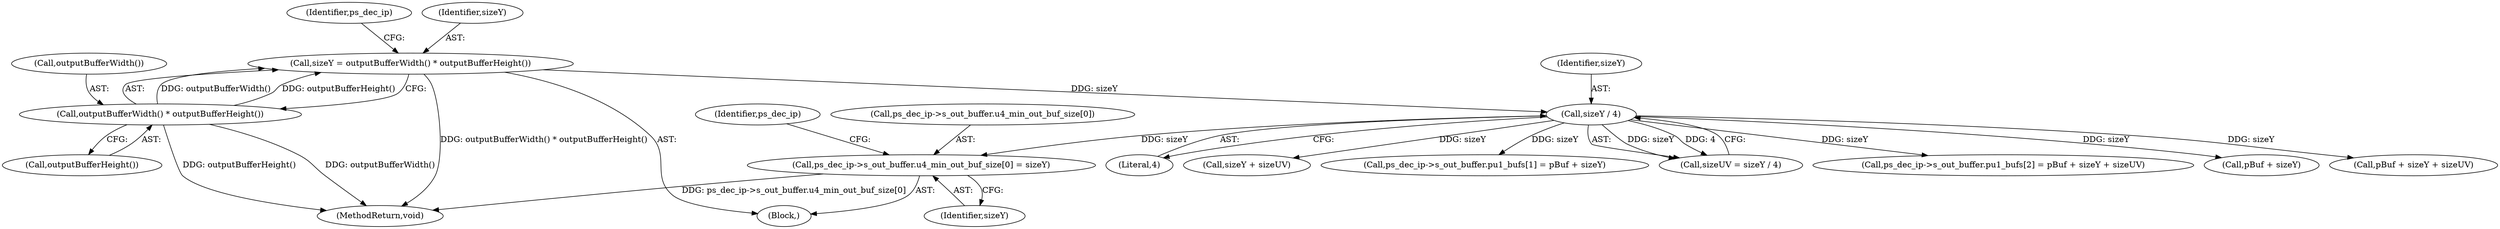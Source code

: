 digraph "0_Android_918eeaa29d99d257282fafec931b4bda0e3bae12_0@pointer" {
"1000194" [label="(Call,ps_dec_ip->s_out_buffer.u4_min_out_buf_size[0] = sizeY)"];
"1000191" [label="(Call,sizeY / 4)"];
"1000109" [label="(Call,sizeY = outputBufferWidth() * outputBufferHeight())"];
"1000111" [label="(Call,outputBufferWidth() * outputBufferHeight())"];
"1000193" [label="(Literal,4)"];
"1000118" [label="(Identifier,ps_dec_ip)"];
"1000111" [label="(Call,outputBufferWidth() * outputBufferHeight())"];
"1000113" [label="(Call,outputBufferHeight())"];
"1000251" [label="(Call,sizeY + sizeUV)"];
"1000207" [label="(Identifier,ps_dec_ip)"];
"1000202" [label="(Identifier,sizeY)"];
"1000230" [label="(Call,ps_dec_ip->s_out_buffer.pu1_bufs[1] = pBuf + sizeY)"];
"1000262" [label="(MethodReturn,void)"];
"1000189" [label="(Call,sizeUV = sizeY / 4)"];
"1000241" [label="(Call,ps_dec_ip->s_out_buffer.pu1_bufs[2] = pBuf + sizeY + sizeUV)"];
"1000110" [label="(Identifier,sizeY)"];
"1000191" [label="(Call,sizeY / 4)"];
"1000192" [label="(Identifier,sizeY)"];
"1000107" [label="(Block,)"];
"1000109" [label="(Call,sizeY = outputBufferWidth() * outputBufferHeight())"];
"1000238" [label="(Call,pBuf + sizeY)"];
"1000112" [label="(Call,outputBufferWidth())"];
"1000195" [label="(Call,ps_dec_ip->s_out_buffer.u4_min_out_buf_size[0])"];
"1000249" [label="(Call,pBuf + sizeY + sizeUV)"];
"1000194" [label="(Call,ps_dec_ip->s_out_buffer.u4_min_out_buf_size[0] = sizeY)"];
"1000194" -> "1000107"  [label="AST: "];
"1000194" -> "1000202"  [label="CFG: "];
"1000195" -> "1000194"  [label="AST: "];
"1000202" -> "1000194"  [label="AST: "];
"1000207" -> "1000194"  [label="CFG: "];
"1000194" -> "1000262"  [label="DDG: ps_dec_ip->s_out_buffer.u4_min_out_buf_size[0]"];
"1000191" -> "1000194"  [label="DDG: sizeY"];
"1000191" -> "1000189"  [label="AST: "];
"1000191" -> "1000193"  [label="CFG: "];
"1000192" -> "1000191"  [label="AST: "];
"1000193" -> "1000191"  [label="AST: "];
"1000189" -> "1000191"  [label="CFG: "];
"1000191" -> "1000189"  [label="DDG: sizeY"];
"1000191" -> "1000189"  [label="DDG: 4"];
"1000109" -> "1000191"  [label="DDG: sizeY"];
"1000191" -> "1000230"  [label="DDG: sizeY"];
"1000191" -> "1000238"  [label="DDG: sizeY"];
"1000191" -> "1000241"  [label="DDG: sizeY"];
"1000191" -> "1000249"  [label="DDG: sizeY"];
"1000191" -> "1000251"  [label="DDG: sizeY"];
"1000109" -> "1000107"  [label="AST: "];
"1000109" -> "1000111"  [label="CFG: "];
"1000110" -> "1000109"  [label="AST: "];
"1000111" -> "1000109"  [label="AST: "];
"1000118" -> "1000109"  [label="CFG: "];
"1000109" -> "1000262"  [label="DDG: outputBufferWidth() * outputBufferHeight()"];
"1000111" -> "1000109"  [label="DDG: outputBufferWidth()"];
"1000111" -> "1000109"  [label="DDG: outputBufferHeight()"];
"1000111" -> "1000113"  [label="CFG: "];
"1000112" -> "1000111"  [label="AST: "];
"1000113" -> "1000111"  [label="AST: "];
"1000111" -> "1000262"  [label="DDG: outputBufferWidth()"];
"1000111" -> "1000262"  [label="DDG: outputBufferHeight()"];
}
